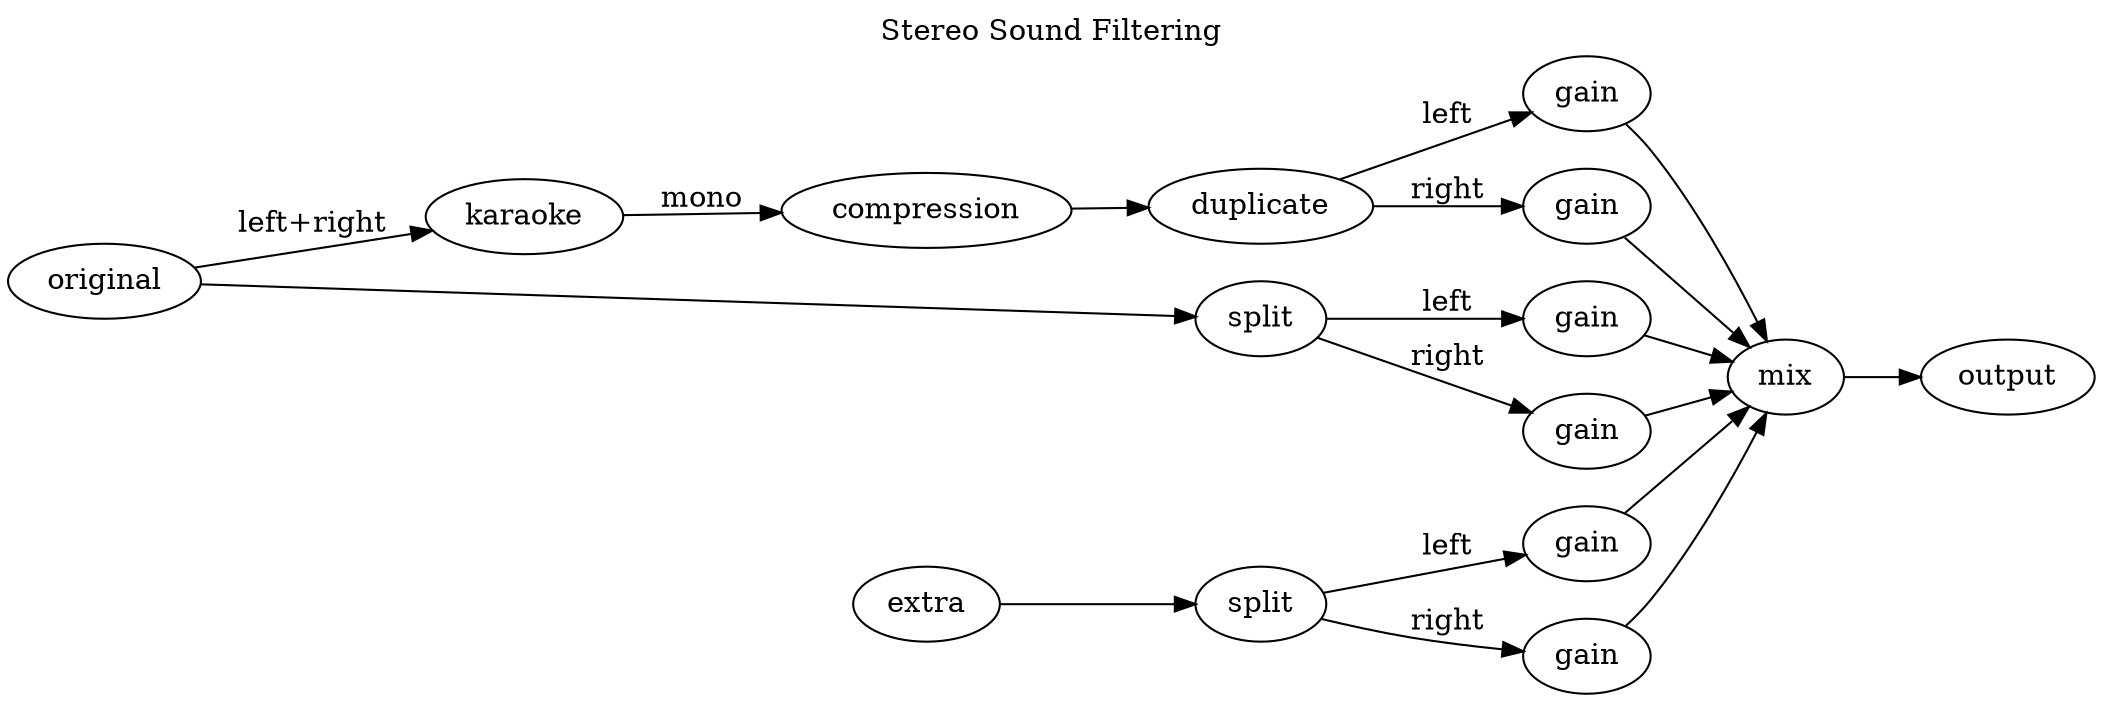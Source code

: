 digraph {
  label = "Stereo Sound Filtering"
  labelloc = "t"
  rankdir = "LR"

  original -> karaoke [label="left+right"];
  karaoke -> compression [label="mono"];

  gain0 [label="gain"];
  gain1 [label="gain"];

  compression -> duplicate;
  duplicate -> gain0 [label="left"];
  duplicate -> gain1 [label="right"];

  gain0 -> mix;
  gain1 -> mix;

  split2 [label="split"];
  original -> split2;

  gain2 [label="gain"];
  gain3 [label="gain"];

  split2 -> gain2 [label="left"];
  split2 -> gain3 [label="right"];

  gain2 -> mix;
  gain3 -> mix;

  split3 [label="split"];
  extra -> split3;

  gain4 [label="gain"];
  gain5 [label="gain"];

  split3 -> gain4 [label="left"];
  split3 -> gain5 [label="right"];

  gain4 -> mix;
  gain5 -> mix;

  mix -> output;
}
